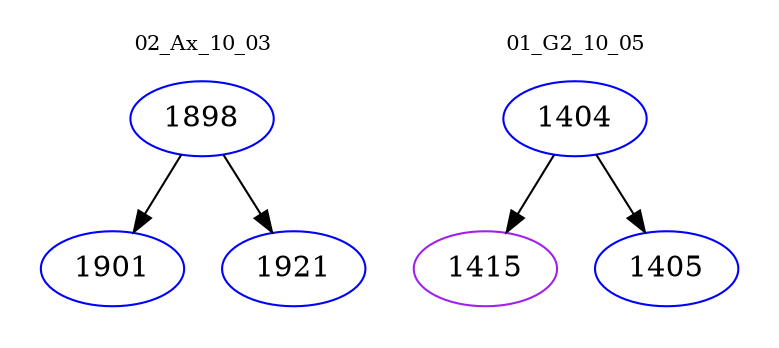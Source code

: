 digraph{
subgraph cluster_0 {
color = white
label = "02_Ax_10_03";
fontsize=10;
T0_1898 [label="1898", color="blue"]
T0_1898 -> T0_1901 [color="black"]
T0_1901 [label="1901", color="blue"]
T0_1898 -> T0_1921 [color="black"]
T0_1921 [label="1921", color="blue"]
}
subgraph cluster_1 {
color = white
label = "01_G2_10_05";
fontsize=10;
T1_1404 [label="1404", color="blue"]
T1_1404 -> T1_1415 [color="black"]
T1_1415 [label="1415", color="purple"]
T1_1404 -> T1_1405 [color="black"]
T1_1405 [label="1405", color="blue"]
}
}

